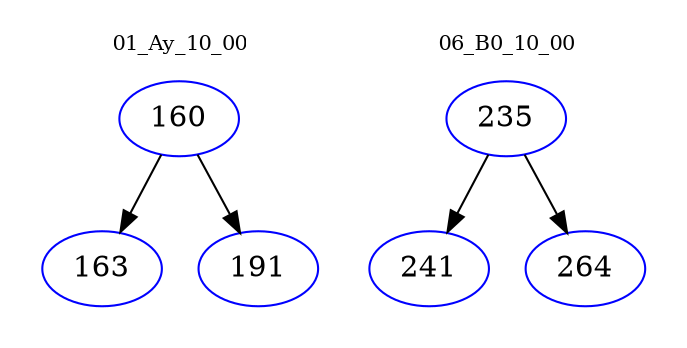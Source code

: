 digraph{
subgraph cluster_0 {
color = white
label = "01_Ay_10_00";
fontsize=10;
T0_160 [label="160", color="blue"]
T0_160 -> T0_163 [color="black"]
T0_163 [label="163", color="blue"]
T0_160 -> T0_191 [color="black"]
T0_191 [label="191", color="blue"]
}
subgraph cluster_1 {
color = white
label = "06_B0_10_00";
fontsize=10;
T1_235 [label="235", color="blue"]
T1_235 -> T1_241 [color="black"]
T1_241 [label="241", color="blue"]
T1_235 -> T1_264 [color="black"]
T1_264 [label="264", color="blue"]
}
}
